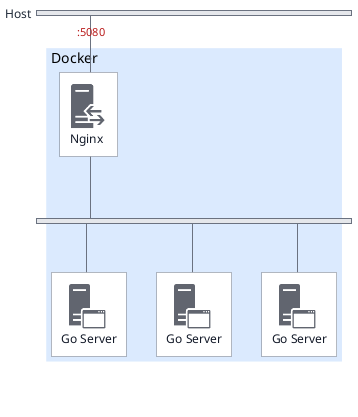 @startuml

<style>
nwdiagDiagram {
  network {
    BackGroundColor #E5E7EB
    LineColor #6B7280
    FontColor #1F2937
  }
  arrow {
    FontColor #B91C1C
    LineColor #6B7280
  }
  server {
    BackGroundColor #ffffff
    LineColor #6B7280
    FontColor #111827
  }
  group {
    BackGroundColor #DBEAFE
    FontSize 14
  }
}
</style>

skinparam shadowing false
skinparam defaultTextAlignment center

!include <office/Servers/application_server>
!include <office/Servers/reverse_proxy>

nwdiag {

  group {
    description = "Docker"
    nginx
    go1
    go2
    go3
  }

  network host {
    description = "Host"
    width = full
    nginx [description="<$reverse_proxy>\nNginx" address = ":5080"]
  }

  network backend {
    description = ""
    width = full
    nginx
    go1 [description="  <$application_server>\nGo Server"]
    go2 [description="  <$application_server>\nGo Server"]
    go3 [description="  <$application_server>\nGo Server"]
  }
}
@enduml
